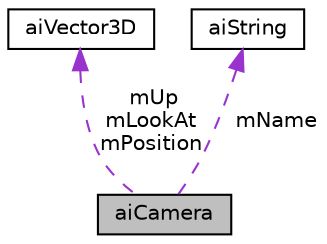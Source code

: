 digraph "aiCamera"
{
  edge [fontname="Helvetica",fontsize="10",labelfontname="Helvetica",labelfontsize="10"];
  node [fontname="Helvetica",fontsize="10",shape=record];
  Node1 [label="aiCamera",height=0.2,width=0.4,color="black", fillcolor="grey75", style="filled" fontcolor="black"];
  Node2 -> Node1 [dir="back",color="darkorchid3",fontsize="10",style="dashed",label=" mUp\nmLookAt\nmPosition" ,fontname="Helvetica"];
  Node2 [label="aiVector3D",height=0.2,width=0.4,color="black", fillcolor="white", style="filled",URL="$structai_vector3_d.html"];
  Node3 -> Node1 [dir="back",color="darkorchid3",fontsize="10",style="dashed",label=" mName" ,fontname="Helvetica"];
  Node3 [label="aiString",height=0.2,width=0.4,color="black", fillcolor="white", style="filled",URL="$structai_string.html"];
}
